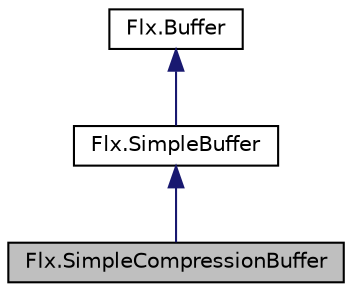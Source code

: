 digraph "Flx.SimpleCompressionBuffer"
{
 // LATEX_PDF_SIZE
  edge [fontname="Helvetica",fontsize="10",labelfontname="Helvetica",labelfontsize="10"];
  node [fontname="Helvetica",fontsize="10",shape=record];
  Node1 [label="Flx.SimpleCompressionBuffer",height=0.2,width=0.4,color="black", fillcolor="grey75", style="filled", fontcolor="black",tooltip=" "];
  Node2 -> Node1 [dir="back",color="midnightblue",fontsize="10",style="solid",fontname="Helvetica"];
  Node2 [label="Flx.SimpleBuffer",height=0.2,width=0.4,color="black", fillcolor="white", style="filled",URL="$classFlx_1_1SimpleBuffer.html",tooltip=" "];
  Node3 -> Node2 [dir="back",color="midnightblue",fontsize="10",style="solid",fontname="Helvetica"];
  Node3 [label="Flx.Buffer",height=0.2,width=0.4,color="black", fillcolor="white", style="filled",URL="$classFlx_1_1Buffer.html",tooltip=" "];
}
